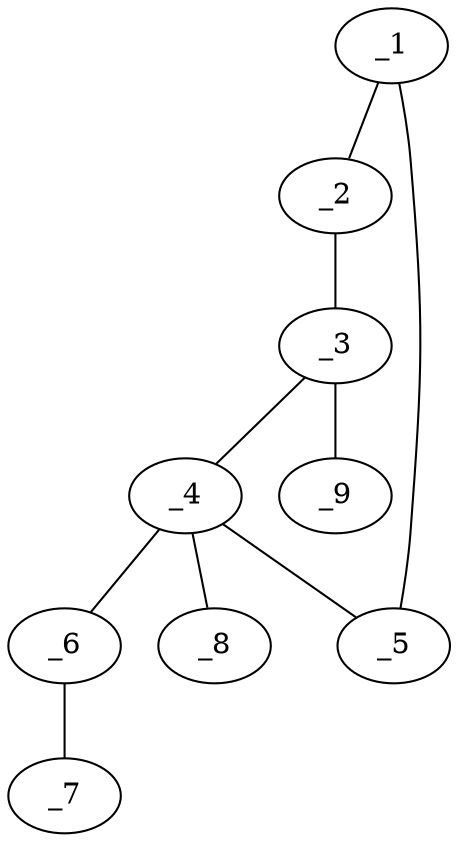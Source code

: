 graph molid683369 {
	_1	 [charge=0,
		chem=1,
		symbol="C  ",
		x="4.2601",
		y="-1.6307"];
	_2	 [charge=0,
		chem=1,
		symbol="C  ",
		x="3.2601",
		y="-1.6307"];
	_1 -- _2	 [valence=1];
	_5	 [charge=0,
		chem=2,
		symbol="O  ",
		x="4.5691",
		y="-0.6796"];
	_1 -- _5	 [valence=1];
	_3	 [charge=0,
		chem=4,
		symbol="N  ",
		x="2.9511",
		y="-0.6796"];
	_2 -- _3	 [valence=1];
	_4	 [charge=0,
		chem=1,
		symbol="C  ",
		x="3.7601",
		y="-0.0919"];
	_3 -- _4	 [valence=1];
	_9	 [charge=0,
		chem=1,
		symbol="C  ",
		x=2,
		y="-0.3706"];
	_3 -- _9	 [valence=1];
	_4 -- _5	 [valence=1];
	_6	 [charge=0,
		chem=1,
		symbol="C  ",
		x="3.1723",
		y="0.7172"];
	_4 -- _6	 [valence=1];
	_8	 [charge=0,
		chem=1,
		symbol="C  ",
		x="4.3479",
		y="0.7172"];
	_4 -- _8	 [valence=1];
	_7	 [charge=0,
		chem=2,
		symbol="O  ",
		x="3.579",
		y="1.6307"];
	_6 -- _7	 [valence=1];
}
